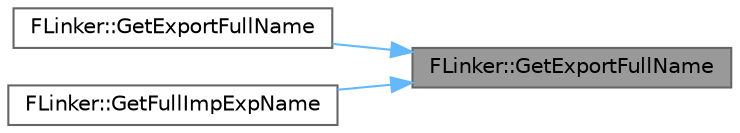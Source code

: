 digraph "FLinker::GetExportFullName"
{
 // INTERACTIVE_SVG=YES
 // LATEX_PDF_SIZE
  bgcolor="transparent";
  edge [fontname=Helvetica,fontsize=10,labelfontname=Helvetica,labelfontsize=10];
  node [fontname=Helvetica,fontsize=10,shape=box,height=0.2,width=0.4];
  rankdir="RL";
  Node1 [id="Node000001",label="FLinker::GetExportFullName",height=0.2,width=0.4,color="gray40", fillcolor="grey60", style="filled", fontcolor="black",tooltip="Return the full name of the UObject represented by the specified export."];
  Node1 -> Node2 [id="edge1_Node000001_Node000002",dir="back",color="steelblue1",style="solid",tooltip=" "];
  Node2 [id="Node000002",label="FLinker::GetExportFullName",height=0.2,width=0.4,color="grey40", fillcolor="white", style="filled",URL="$d2/db2/classFLinker.html#ab9cd631e911ce9b4857112f2ab9db70e",tooltip="Return the full name of the UObject represented by the specified package index."];
  Node1 -> Node3 [id="edge2_Node000001_Node000003",dir="back",color="steelblue1",style="solid",tooltip=" "];
  Node3 [id="Node000003",label="FLinker::GetFullImpExpName",height=0.2,width=0.4,color="grey40", fillcolor="white", style="filled",URL="$d2/db2/classFLinker.html#afb02ce645a0576fe282f31822afa6b7b",tooltip="Return the full name of the UObject represented by the specified export."];
}
